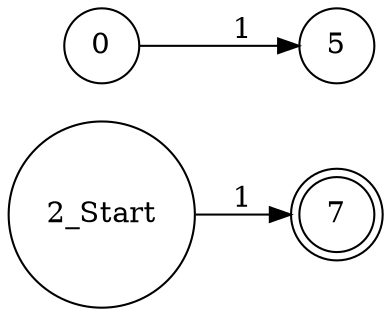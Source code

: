 digraph nfa
{
rankdir = LR
node [shape = circle];
2[shape = circle, label = "2_Start"]
0 -> 5 [label = "1"]

2 -> 7 [label = "1"]

7[shape = doublecircle]
}
